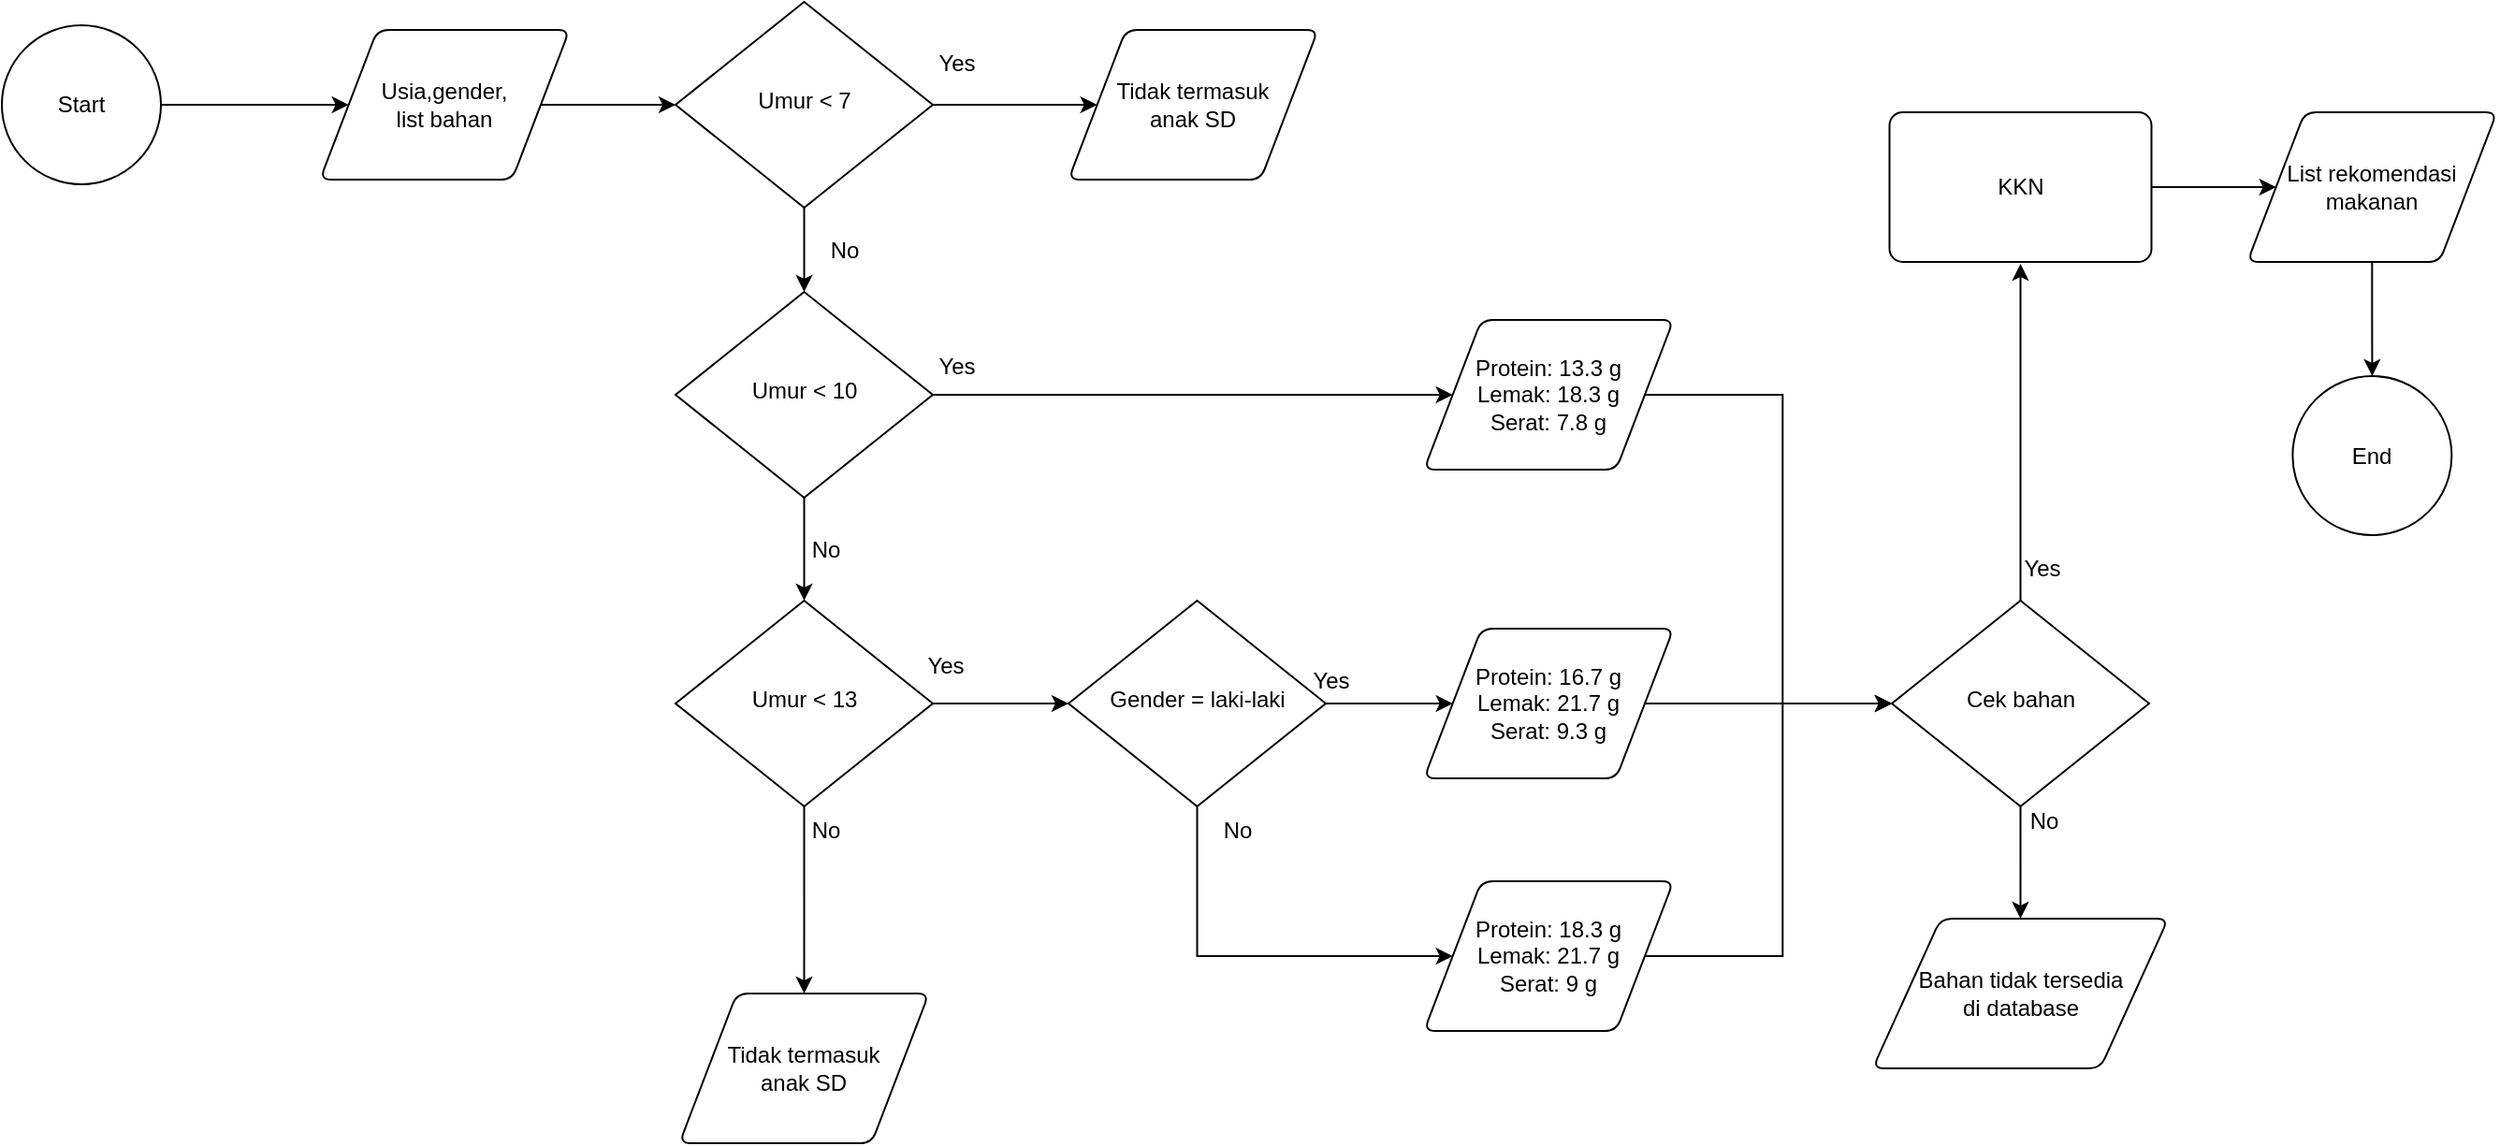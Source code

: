 <mxfile version="28.0.7">
  <diagram id="C5RBs43oDa-KdzZeNtuy" name="Page-1">
    <mxGraphModel dx="1591" dy="877" grid="1" gridSize="10" guides="1" tooltips="1" connect="1" arrows="1" fold="1" page="1" pageScale="1" pageWidth="827" pageHeight="1169" math="0" shadow="0">
      <root>
        <mxCell id="WIyWlLk6GJQsqaUBKTNV-0" />
        <mxCell id="WIyWlLk6GJQsqaUBKTNV-1" parent="WIyWlLk6GJQsqaUBKTNV-0" />
        <mxCell id="pomknyHUKOnzFYEpiBHJ-6" style="edgeStyle=orthogonalEdgeStyle;rounded=0;orthogonalLoop=1;jettySize=auto;html=1;" edge="1" parent="WIyWlLk6GJQsqaUBKTNV-1" source="WIyWlLk6GJQsqaUBKTNV-6" target="pomknyHUKOnzFYEpiBHJ-5">
          <mxGeometry relative="1" as="geometry" />
        </mxCell>
        <mxCell id="pomknyHUKOnzFYEpiBHJ-8" style="edgeStyle=orthogonalEdgeStyle;rounded=0;orthogonalLoop=1;jettySize=auto;html=1;entryX=0.5;entryY=0;entryDx=0;entryDy=0;" edge="1" parent="WIyWlLk6GJQsqaUBKTNV-1" source="WIyWlLk6GJQsqaUBKTNV-6" target="pomknyHUKOnzFYEpiBHJ-7">
          <mxGeometry relative="1" as="geometry" />
        </mxCell>
        <mxCell id="WIyWlLk6GJQsqaUBKTNV-6" value="Umur &amp;lt; 7" style="rhombus;whiteSpace=wrap;html=1;shadow=0;fontFamily=Helvetica;fontSize=12;align=center;strokeWidth=1;spacing=6;spacingTop=-4;" parent="WIyWlLk6GJQsqaUBKTNV-1" vertex="1">
          <mxGeometry x="550" y="220" width="137.5" height="110" as="geometry" />
        </mxCell>
        <mxCell id="pomknyHUKOnzFYEpiBHJ-4" style="edgeStyle=orthogonalEdgeStyle;rounded=0;orthogonalLoop=1;jettySize=auto;html=1;entryX=0;entryY=0.5;entryDx=0;entryDy=0;" edge="1" parent="WIyWlLk6GJQsqaUBKTNV-1" source="pomknyHUKOnzFYEpiBHJ-1" target="WIyWlLk6GJQsqaUBKTNV-6">
          <mxGeometry relative="1" as="geometry" />
        </mxCell>
        <mxCell id="pomknyHUKOnzFYEpiBHJ-1" value="Usia,gender,&lt;div&gt;list bahan&lt;/div&gt;" style="shape=parallelogram;html=1;strokeWidth=1;perimeter=parallelogramPerimeter;whiteSpace=wrap;rounded=1;arcSize=12;size=0.23;" vertex="1" parent="WIyWlLk6GJQsqaUBKTNV-1">
          <mxGeometry x="360" y="235" width="133.33" height="80" as="geometry" />
        </mxCell>
        <mxCell id="pomknyHUKOnzFYEpiBHJ-3" style="edgeStyle=orthogonalEdgeStyle;rounded=0;orthogonalLoop=1;jettySize=auto;html=1;entryX=0;entryY=0.5;entryDx=0;entryDy=0;" edge="1" parent="WIyWlLk6GJQsqaUBKTNV-1" source="pomknyHUKOnzFYEpiBHJ-2" target="pomknyHUKOnzFYEpiBHJ-1">
          <mxGeometry relative="1" as="geometry" />
        </mxCell>
        <mxCell id="pomknyHUKOnzFYEpiBHJ-2" value="Start" style="strokeWidth=1;html=1;shape=mxgraph.flowchart.start_2;whiteSpace=wrap;" vertex="1" parent="WIyWlLk6GJQsqaUBKTNV-1">
          <mxGeometry x="190" y="232.5" width="85" height="85" as="geometry" />
        </mxCell>
        <mxCell id="pomknyHUKOnzFYEpiBHJ-5" value="Tidak termasuk&lt;div&gt;anak SD&lt;/div&gt;" style="shape=parallelogram;html=1;strokeWidth=1;perimeter=parallelogramPerimeter;whiteSpace=wrap;rounded=1;arcSize=12;size=0.23;" vertex="1" parent="WIyWlLk6GJQsqaUBKTNV-1">
          <mxGeometry x="760" y="235" width="133.33" height="80" as="geometry" />
        </mxCell>
        <mxCell id="pomknyHUKOnzFYEpiBHJ-10" style="edgeStyle=orthogonalEdgeStyle;rounded=0;orthogonalLoop=1;jettySize=auto;html=1;entryX=0.5;entryY=0;entryDx=0;entryDy=0;" edge="1" parent="WIyWlLk6GJQsqaUBKTNV-1" source="pomknyHUKOnzFYEpiBHJ-7" target="pomknyHUKOnzFYEpiBHJ-9">
          <mxGeometry relative="1" as="geometry" />
        </mxCell>
        <mxCell id="pomknyHUKOnzFYEpiBHJ-20" style="edgeStyle=orthogonalEdgeStyle;rounded=0;orthogonalLoop=1;jettySize=auto;html=1;entryX=0;entryY=0.5;entryDx=0;entryDy=0;" edge="1" parent="WIyWlLk6GJQsqaUBKTNV-1" source="pomknyHUKOnzFYEpiBHJ-7" target="pomknyHUKOnzFYEpiBHJ-15">
          <mxGeometry relative="1" as="geometry" />
        </mxCell>
        <mxCell id="pomknyHUKOnzFYEpiBHJ-7" value="Umur &amp;lt; 10" style="rhombus;whiteSpace=wrap;html=1;shadow=0;fontFamily=Helvetica;fontSize=12;align=center;strokeWidth=1;spacing=6;spacingTop=-4;" vertex="1" parent="WIyWlLk6GJQsqaUBKTNV-1">
          <mxGeometry x="550" y="375" width="137.5" height="110" as="geometry" />
        </mxCell>
        <mxCell id="pomknyHUKOnzFYEpiBHJ-12" style="edgeStyle=orthogonalEdgeStyle;rounded=0;orthogonalLoop=1;jettySize=auto;html=1;entryX=0.5;entryY=0;entryDx=0;entryDy=0;" edge="1" parent="WIyWlLk6GJQsqaUBKTNV-1" source="pomknyHUKOnzFYEpiBHJ-9" target="pomknyHUKOnzFYEpiBHJ-11">
          <mxGeometry relative="1" as="geometry" />
        </mxCell>
        <mxCell id="pomknyHUKOnzFYEpiBHJ-18" style="edgeStyle=orthogonalEdgeStyle;rounded=0;orthogonalLoop=1;jettySize=auto;html=1;entryX=0;entryY=0.5;entryDx=0;entryDy=0;" edge="1" parent="WIyWlLk6GJQsqaUBKTNV-1" source="pomknyHUKOnzFYEpiBHJ-9" target="pomknyHUKOnzFYEpiBHJ-13">
          <mxGeometry relative="1" as="geometry" />
        </mxCell>
        <mxCell id="pomknyHUKOnzFYEpiBHJ-9" value="Umur &amp;lt; 13" style="rhombus;whiteSpace=wrap;html=1;shadow=0;fontFamily=Helvetica;fontSize=12;align=center;strokeWidth=1;spacing=6;spacingTop=-4;" vertex="1" parent="WIyWlLk6GJQsqaUBKTNV-1">
          <mxGeometry x="550" y="540" width="137.5" height="110" as="geometry" />
        </mxCell>
        <mxCell id="pomknyHUKOnzFYEpiBHJ-11" value="Tidak termasuk&lt;div&gt;anak SD&lt;/div&gt;" style="shape=parallelogram;html=1;strokeWidth=1;perimeter=parallelogramPerimeter;whiteSpace=wrap;rounded=1;arcSize=12;size=0.23;" vertex="1" parent="WIyWlLk6GJQsqaUBKTNV-1">
          <mxGeometry x="552.08" y="750" width="133.33" height="80" as="geometry" />
        </mxCell>
        <mxCell id="pomknyHUKOnzFYEpiBHJ-19" style="edgeStyle=orthogonalEdgeStyle;rounded=0;orthogonalLoop=1;jettySize=auto;html=1;entryX=0;entryY=0.5;entryDx=0;entryDy=0;" edge="1" parent="WIyWlLk6GJQsqaUBKTNV-1" source="pomknyHUKOnzFYEpiBHJ-13" target="pomknyHUKOnzFYEpiBHJ-14">
          <mxGeometry relative="1" as="geometry" />
        </mxCell>
        <mxCell id="pomknyHUKOnzFYEpiBHJ-23" style="edgeStyle=orthogonalEdgeStyle;rounded=0;orthogonalLoop=1;jettySize=auto;html=1;entryX=0;entryY=0.5;entryDx=0;entryDy=0;" edge="1" parent="WIyWlLk6GJQsqaUBKTNV-1" source="pomknyHUKOnzFYEpiBHJ-13" target="pomknyHUKOnzFYEpiBHJ-16">
          <mxGeometry relative="1" as="geometry">
            <Array as="points">
              <mxPoint x="829" y="730" />
            </Array>
          </mxGeometry>
        </mxCell>
        <mxCell id="pomknyHUKOnzFYEpiBHJ-13" value="Gender = laki-laki" style="rhombus;whiteSpace=wrap;html=1;shadow=0;fontFamily=Helvetica;fontSize=12;align=center;strokeWidth=1;spacing=6;spacingTop=-4;" vertex="1" parent="WIyWlLk6GJQsqaUBKTNV-1">
          <mxGeometry x="760" y="540" width="137.5" height="110" as="geometry" />
        </mxCell>
        <mxCell id="pomknyHUKOnzFYEpiBHJ-26" style="edgeStyle=orthogonalEdgeStyle;rounded=0;orthogonalLoop=1;jettySize=auto;html=1;entryX=0;entryY=0.5;entryDx=0;entryDy=0;" edge="1" parent="WIyWlLk6GJQsqaUBKTNV-1" source="pomknyHUKOnzFYEpiBHJ-14" target="pomknyHUKOnzFYEpiBHJ-24">
          <mxGeometry relative="1" as="geometry" />
        </mxCell>
        <mxCell id="pomknyHUKOnzFYEpiBHJ-14" value="Protein: 16.7 g&lt;div&gt;Lemak: 21.7 g&lt;/div&gt;&lt;div&gt;Serat: 9.3 g&lt;/div&gt;" style="shape=parallelogram;html=1;strokeWidth=1;perimeter=parallelogramPerimeter;whiteSpace=wrap;rounded=1;arcSize=12;size=0.23;" vertex="1" parent="WIyWlLk6GJQsqaUBKTNV-1">
          <mxGeometry x="950" y="555" width="133.33" height="80" as="geometry" />
        </mxCell>
        <mxCell id="pomknyHUKOnzFYEpiBHJ-25" style="edgeStyle=orthogonalEdgeStyle;rounded=0;orthogonalLoop=1;jettySize=auto;html=1;entryX=0;entryY=0.5;entryDx=0;entryDy=0;" edge="1" parent="WIyWlLk6GJQsqaUBKTNV-1" source="pomknyHUKOnzFYEpiBHJ-15" target="pomknyHUKOnzFYEpiBHJ-24">
          <mxGeometry relative="1" as="geometry" />
        </mxCell>
        <mxCell id="pomknyHUKOnzFYEpiBHJ-15" value="Protein: 13.3 g&lt;div&gt;Lemak: 18.3 g&lt;/div&gt;&lt;div&gt;Serat: 7.8 g&lt;/div&gt;" style="shape=parallelogram;html=1;strokeWidth=1;perimeter=parallelogramPerimeter;whiteSpace=wrap;rounded=1;arcSize=12;size=0.23;" vertex="1" parent="WIyWlLk6GJQsqaUBKTNV-1">
          <mxGeometry x="950" y="390" width="133.33" height="80" as="geometry" />
        </mxCell>
        <mxCell id="pomknyHUKOnzFYEpiBHJ-27" style="edgeStyle=orthogonalEdgeStyle;rounded=0;orthogonalLoop=1;jettySize=auto;html=1;entryX=0;entryY=0.5;entryDx=0;entryDy=0;" edge="1" parent="WIyWlLk6GJQsqaUBKTNV-1" source="pomknyHUKOnzFYEpiBHJ-16" target="pomknyHUKOnzFYEpiBHJ-24">
          <mxGeometry relative="1" as="geometry" />
        </mxCell>
        <mxCell id="pomknyHUKOnzFYEpiBHJ-16" value="Protein: 18.3 g&lt;div&gt;Lemak: 21.7 g&lt;/div&gt;&lt;div&gt;Serat: 9 g&lt;/div&gt;" style="shape=parallelogram;html=1;strokeWidth=1;perimeter=parallelogramPerimeter;whiteSpace=wrap;rounded=1;arcSize=12;size=0.23;" vertex="1" parent="WIyWlLk6GJQsqaUBKTNV-1">
          <mxGeometry x="950" y="690" width="133.33" height="80" as="geometry" />
        </mxCell>
        <mxCell id="pomknyHUKOnzFYEpiBHJ-32" style="edgeStyle=orthogonalEdgeStyle;rounded=0;orthogonalLoop=1;jettySize=auto;html=1;" edge="1" parent="WIyWlLk6GJQsqaUBKTNV-1" source="pomknyHUKOnzFYEpiBHJ-24">
          <mxGeometry relative="1" as="geometry">
            <mxPoint x="1268.75" y="360" as="targetPoint" />
          </mxGeometry>
        </mxCell>
        <mxCell id="pomknyHUKOnzFYEpiBHJ-45" style="edgeStyle=orthogonalEdgeStyle;rounded=0;orthogonalLoop=1;jettySize=auto;html=1;entryX=0.5;entryY=0;entryDx=0;entryDy=0;" edge="1" parent="WIyWlLk6GJQsqaUBKTNV-1" source="pomknyHUKOnzFYEpiBHJ-24" target="pomknyHUKOnzFYEpiBHJ-44">
          <mxGeometry relative="1" as="geometry" />
        </mxCell>
        <mxCell id="pomknyHUKOnzFYEpiBHJ-24" value="Cek bahan" style="rhombus;whiteSpace=wrap;html=1;shadow=0;fontFamily=Helvetica;fontSize=12;align=center;strokeWidth=1;spacing=6;spacingTop=-4;" vertex="1" parent="WIyWlLk6GJQsqaUBKTNV-1">
          <mxGeometry x="1200" y="540" width="137.5" height="110" as="geometry" />
        </mxCell>
        <mxCell id="pomknyHUKOnzFYEpiBHJ-35" style="edgeStyle=orthogonalEdgeStyle;rounded=0;orthogonalLoop=1;jettySize=auto;html=1;entryX=0;entryY=0.5;entryDx=0;entryDy=0;" edge="1" parent="WIyWlLk6GJQsqaUBKTNV-1" source="pomknyHUKOnzFYEpiBHJ-28" target="pomknyHUKOnzFYEpiBHJ-31">
          <mxGeometry relative="1" as="geometry" />
        </mxCell>
        <mxCell id="pomknyHUKOnzFYEpiBHJ-28" value="KKN" style="rounded=1;whiteSpace=wrap;html=1;absoluteArcSize=1;arcSize=14;strokeWidth=1;" vertex="1" parent="WIyWlLk6GJQsqaUBKTNV-1">
          <mxGeometry x="1198.75" y="279" width="140" height="80" as="geometry" />
        </mxCell>
        <mxCell id="pomknyHUKOnzFYEpiBHJ-34" style="edgeStyle=orthogonalEdgeStyle;rounded=0;orthogonalLoop=1;jettySize=auto;html=1;" edge="1" parent="WIyWlLk6GJQsqaUBKTNV-1" source="pomknyHUKOnzFYEpiBHJ-31" target="pomknyHUKOnzFYEpiBHJ-33">
          <mxGeometry relative="1" as="geometry" />
        </mxCell>
        <mxCell id="pomknyHUKOnzFYEpiBHJ-31" value="List rekomendasi&lt;div&gt;makanan&lt;/div&gt;" style="shape=parallelogram;html=1;strokeWidth=1;perimeter=parallelogramPerimeter;whiteSpace=wrap;rounded=1;arcSize=12;size=0.23;" vertex="1" parent="WIyWlLk6GJQsqaUBKTNV-1">
          <mxGeometry x="1390" y="279" width="133.33" height="80" as="geometry" />
        </mxCell>
        <mxCell id="pomknyHUKOnzFYEpiBHJ-33" value="End" style="strokeWidth=1;html=1;shape=mxgraph.flowchart.start_2;whiteSpace=wrap;" vertex="1" parent="WIyWlLk6GJQsqaUBKTNV-1">
          <mxGeometry x="1414.17" y="420" width="85" height="85" as="geometry" />
        </mxCell>
        <mxCell id="pomknyHUKOnzFYEpiBHJ-36" value="Yes" style="text;html=1;align=center;verticalAlign=middle;resizable=0;points=[];autosize=1;" vertex="1" parent="WIyWlLk6GJQsqaUBKTNV-1">
          <mxGeometry x="680" y="400" width="40" height="30" as="geometry" />
        </mxCell>
        <mxCell id="pomknyHUKOnzFYEpiBHJ-37" value="No" style="text;html=1;align=center;verticalAlign=middle;resizable=0;points=[];autosize=1;" vertex="1" parent="WIyWlLk6GJQsqaUBKTNV-1">
          <mxGeometry x="620" y="338" width="40" height="30" as="geometry" />
        </mxCell>
        <mxCell id="pomknyHUKOnzFYEpiBHJ-38" value="Yes" style="text;html=1;align=center;verticalAlign=middle;resizable=0;points=[];autosize=1;" vertex="1" parent="WIyWlLk6GJQsqaUBKTNV-1">
          <mxGeometry x="680" y="238" width="40" height="30" as="geometry" />
        </mxCell>
        <mxCell id="pomknyHUKOnzFYEpiBHJ-40" value="No" style="text;html=1;align=center;verticalAlign=middle;resizable=0;points=[];autosize=1;" vertex="1" parent="WIyWlLk6GJQsqaUBKTNV-1">
          <mxGeometry x="610" y="498" width="40" height="30" as="geometry" />
        </mxCell>
        <mxCell id="pomknyHUKOnzFYEpiBHJ-41" value="No" style="text;html=1;align=center;verticalAlign=middle;resizable=0;points=[];autosize=1;" vertex="1" parent="WIyWlLk6GJQsqaUBKTNV-1">
          <mxGeometry x="610" y="648" width="40" height="30" as="geometry" />
        </mxCell>
        <mxCell id="pomknyHUKOnzFYEpiBHJ-42" value="Yes" style="text;html=1;align=center;verticalAlign=middle;resizable=0;points=[];autosize=1;" vertex="1" parent="WIyWlLk6GJQsqaUBKTNV-1">
          <mxGeometry x="674" y="560" width="40" height="30" as="geometry" />
        </mxCell>
        <mxCell id="pomknyHUKOnzFYEpiBHJ-44" value="Bahan tidak tersedia&lt;div&gt;di database&lt;/div&gt;" style="shape=parallelogram;html=1;strokeWidth=1;perimeter=parallelogramPerimeter;whiteSpace=wrap;rounded=1;arcSize=12;size=0.23;" vertex="1" parent="WIyWlLk6GJQsqaUBKTNV-1">
          <mxGeometry x="1189.79" y="710" width="157.91" height="80" as="geometry" />
        </mxCell>
        <mxCell id="pomknyHUKOnzFYEpiBHJ-46" value="Yes" style="text;html=1;align=center;verticalAlign=middle;resizable=0;points=[];autosize=1;" vertex="1" parent="WIyWlLk6GJQsqaUBKTNV-1">
          <mxGeometry x="1260" y="508" width="40" height="30" as="geometry" />
        </mxCell>
        <mxCell id="pomknyHUKOnzFYEpiBHJ-47" value="No" style="text;html=1;align=center;verticalAlign=middle;resizable=0;points=[];autosize=1;" vertex="1" parent="WIyWlLk6GJQsqaUBKTNV-1">
          <mxGeometry x="1261" y="643" width="40" height="30" as="geometry" />
        </mxCell>
        <mxCell id="pomknyHUKOnzFYEpiBHJ-48" value="Yes" style="text;html=1;align=center;verticalAlign=middle;resizable=0;points=[];autosize=1;" vertex="1" parent="WIyWlLk6GJQsqaUBKTNV-1">
          <mxGeometry x="880" y="568" width="40" height="30" as="geometry" />
        </mxCell>
        <mxCell id="pomknyHUKOnzFYEpiBHJ-49" value="No" style="text;html=1;align=center;verticalAlign=middle;resizable=0;points=[];autosize=1;" vertex="1" parent="WIyWlLk6GJQsqaUBKTNV-1">
          <mxGeometry x="830" y="648" width="40" height="30" as="geometry" />
        </mxCell>
      </root>
    </mxGraphModel>
  </diagram>
</mxfile>
